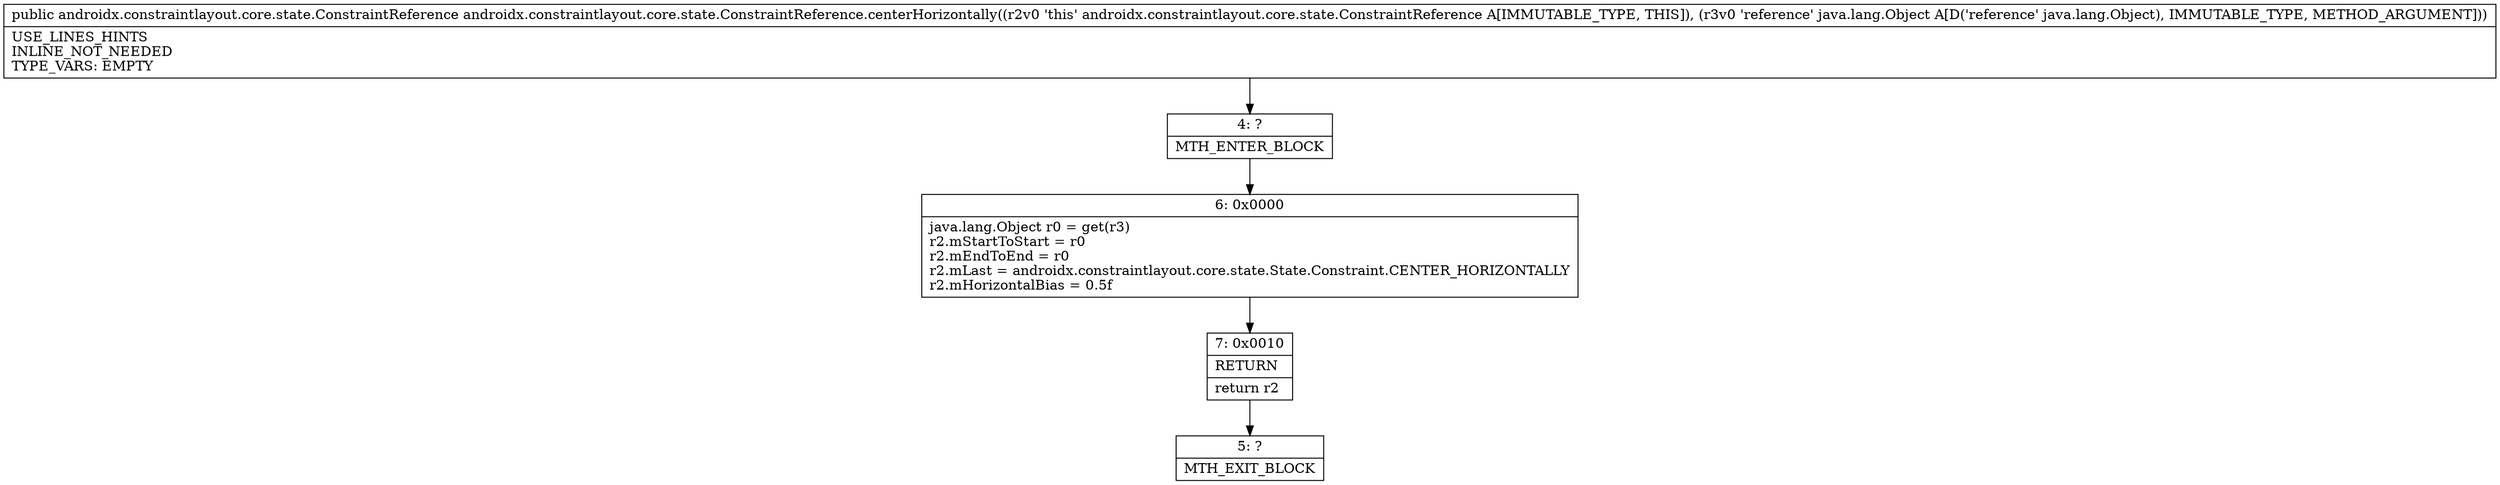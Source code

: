 digraph "CFG forandroidx.constraintlayout.core.state.ConstraintReference.centerHorizontally(Ljava\/lang\/Object;)Landroidx\/constraintlayout\/core\/state\/ConstraintReference;" {
Node_4 [shape=record,label="{4\:\ ?|MTH_ENTER_BLOCK\l}"];
Node_6 [shape=record,label="{6\:\ 0x0000|java.lang.Object r0 = get(r3)\lr2.mStartToStart = r0\lr2.mEndToEnd = r0\lr2.mLast = androidx.constraintlayout.core.state.State.Constraint.CENTER_HORIZONTALLY\lr2.mHorizontalBias = 0.5f\l}"];
Node_7 [shape=record,label="{7\:\ 0x0010|RETURN\l|return r2\l}"];
Node_5 [shape=record,label="{5\:\ ?|MTH_EXIT_BLOCK\l}"];
MethodNode[shape=record,label="{public androidx.constraintlayout.core.state.ConstraintReference androidx.constraintlayout.core.state.ConstraintReference.centerHorizontally((r2v0 'this' androidx.constraintlayout.core.state.ConstraintReference A[IMMUTABLE_TYPE, THIS]), (r3v0 'reference' java.lang.Object A[D('reference' java.lang.Object), IMMUTABLE_TYPE, METHOD_ARGUMENT]))  | USE_LINES_HINTS\lINLINE_NOT_NEEDED\lTYPE_VARS: EMPTY\l}"];
MethodNode -> Node_4;Node_4 -> Node_6;
Node_6 -> Node_7;
Node_7 -> Node_5;
}

